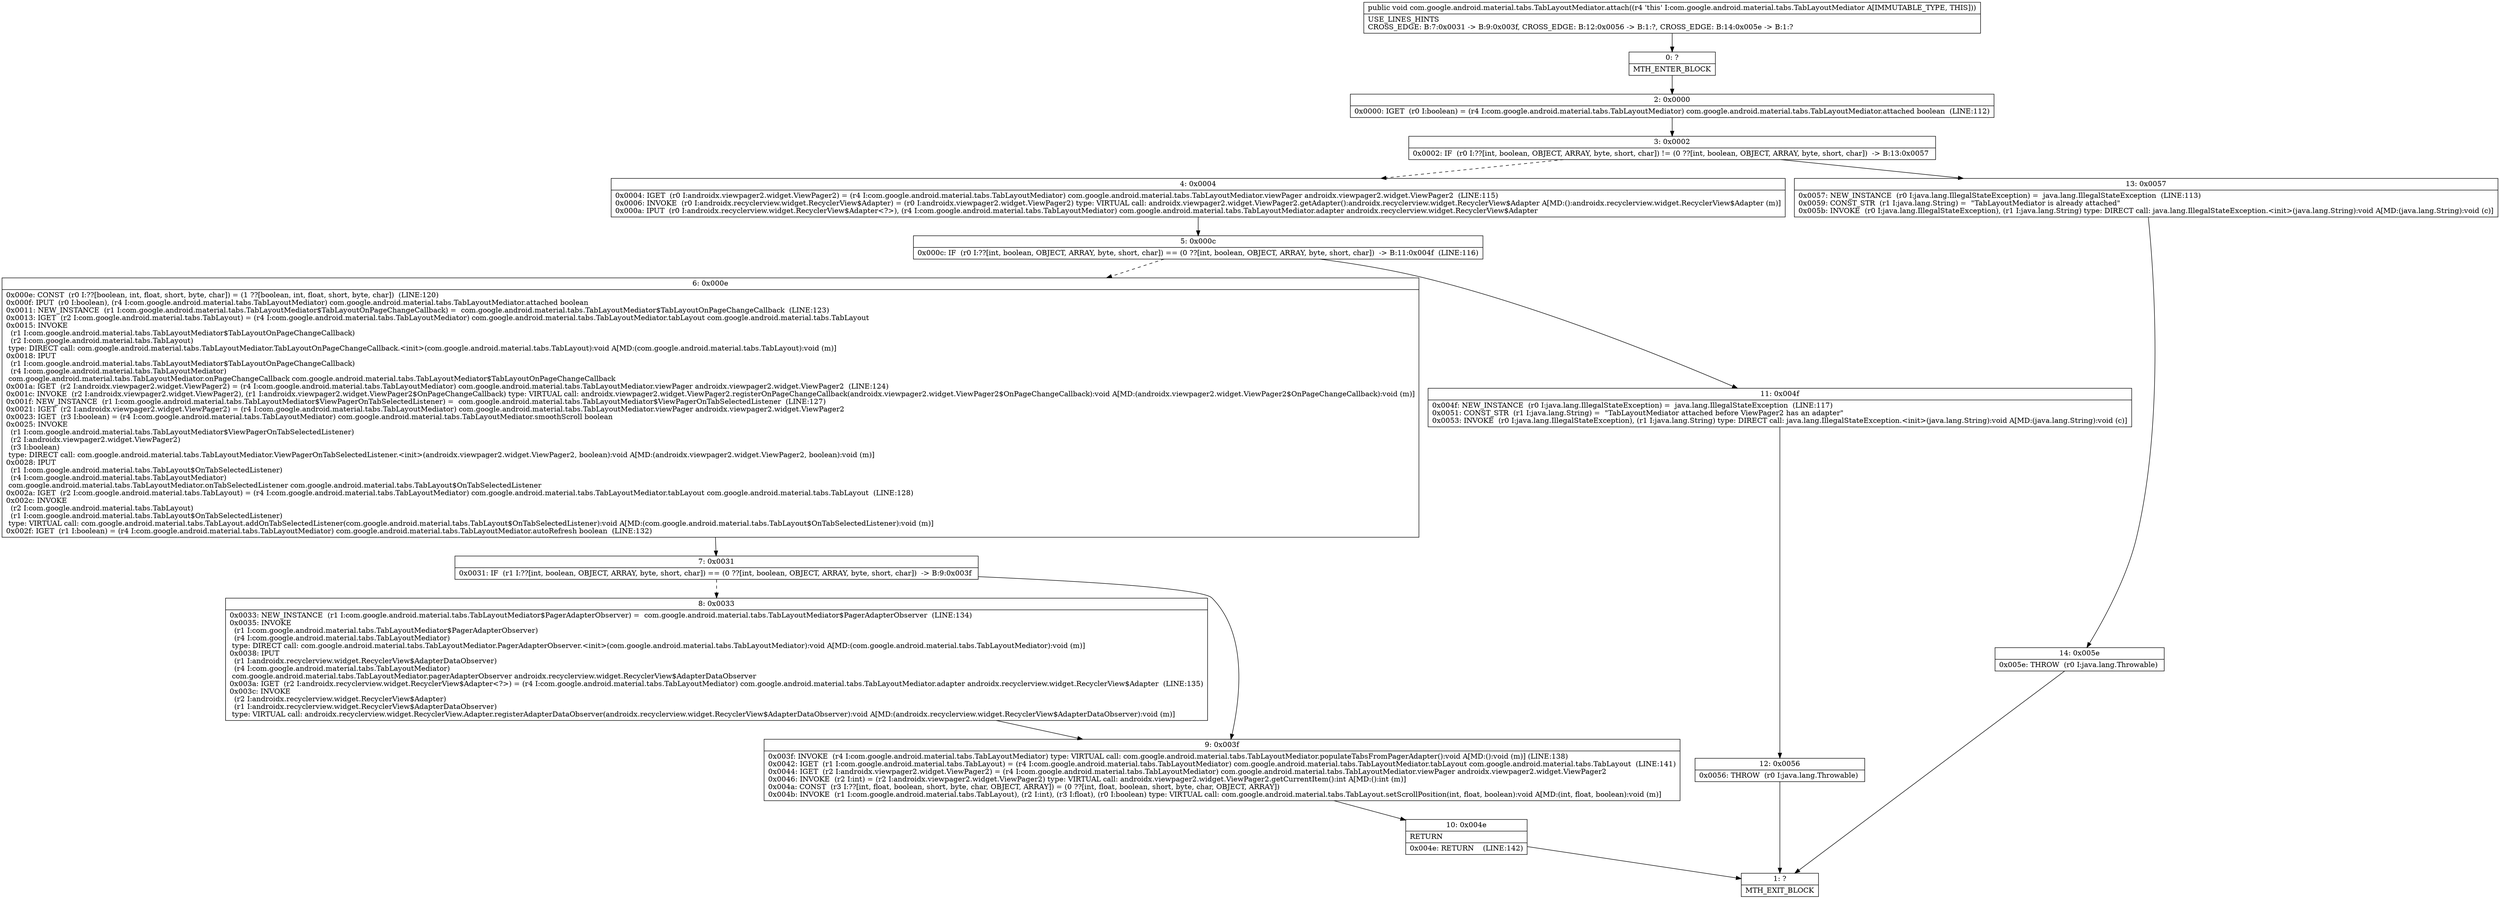 digraph "CFG forcom.google.android.material.tabs.TabLayoutMediator.attach()V" {
Node_0 [shape=record,label="{0\:\ ?|MTH_ENTER_BLOCK\l}"];
Node_2 [shape=record,label="{2\:\ 0x0000|0x0000: IGET  (r0 I:boolean) = (r4 I:com.google.android.material.tabs.TabLayoutMediator) com.google.android.material.tabs.TabLayoutMediator.attached boolean  (LINE:112)\l}"];
Node_3 [shape=record,label="{3\:\ 0x0002|0x0002: IF  (r0 I:??[int, boolean, OBJECT, ARRAY, byte, short, char]) != (0 ??[int, boolean, OBJECT, ARRAY, byte, short, char])  \-\> B:13:0x0057 \l}"];
Node_4 [shape=record,label="{4\:\ 0x0004|0x0004: IGET  (r0 I:androidx.viewpager2.widget.ViewPager2) = (r4 I:com.google.android.material.tabs.TabLayoutMediator) com.google.android.material.tabs.TabLayoutMediator.viewPager androidx.viewpager2.widget.ViewPager2  (LINE:115)\l0x0006: INVOKE  (r0 I:androidx.recyclerview.widget.RecyclerView$Adapter) = (r0 I:androidx.viewpager2.widget.ViewPager2) type: VIRTUAL call: androidx.viewpager2.widget.ViewPager2.getAdapter():androidx.recyclerview.widget.RecyclerView$Adapter A[MD:():androidx.recyclerview.widget.RecyclerView$Adapter (m)]\l0x000a: IPUT  (r0 I:androidx.recyclerview.widget.RecyclerView$Adapter\<?\>), (r4 I:com.google.android.material.tabs.TabLayoutMediator) com.google.android.material.tabs.TabLayoutMediator.adapter androidx.recyclerview.widget.RecyclerView$Adapter \l}"];
Node_5 [shape=record,label="{5\:\ 0x000c|0x000c: IF  (r0 I:??[int, boolean, OBJECT, ARRAY, byte, short, char]) == (0 ??[int, boolean, OBJECT, ARRAY, byte, short, char])  \-\> B:11:0x004f  (LINE:116)\l}"];
Node_6 [shape=record,label="{6\:\ 0x000e|0x000e: CONST  (r0 I:??[boolean, int, float, short, byte, char]) = (1 ??[boolean, int, float, short, byte, char])  (LINE:120)\l0x000f: IPUT  (r0 I:boolean), (r4 I:com.google.android.material.tabs.TabLayoutMediator) com.google.android.material.tabs.TabLayoutMediator.attached boolean \l0x0011: NEW_INSTANCE  (r1 I:com.google.android.material.tabs.TabLayoutMediator$TabLayoutOnPageChangeCallback) =  com.google.android.material.tabs.TabLayoutMediator$TabLayoutOnPageChangeCallback  (LINE:123)\l0x0013: IGET  (r2 I:com.google.android.material.tabs.TabLayout) = (r4 I:com.google.android.material.tabs.TabLayoutMediator) com.google.android.material.tabs.TabLayoutMediator.tabLayout com.google.android.material.tabs.TabLayout \l0x0015: INVOKE  \l  (r1 I:com.google.android.material.tabs.TabLayoutMediator$TabLayoutOnPageChangeCallback)\l  (r2 I:com.google.android.material.tabs.TabLayout)\l type: DIRECT call: com.google.android.material.tabs.TabLayoutMediator.TabLayoutOnPageChangeCallback.\<init\>(com.google.android.material.tabs.TabLayout):void A[MD:(com.google.android.material.tabs.TabLayout):void (m)]\l0x0018: IPUT  \l  (r1 I:com.google.android.material.tabs.TabLayoutMediator$TabLayoutOnPageChangeCallback)\l  (r4 I:com.google.android.material.tabs.TabLayoutMediator)\l com.google.android.material.tabs.TabLayoutMediator.onPageChangeCallback com.google.android.material.tabs.TabLayoutMediator$TabLayoutOnPageChangeCallback \l0x001a: IGET  (r2 I:androidx.viewpager2.widget.ViewPager2) = (r4 I:com.google.android.material.tabs.TabLayoutMediator) com.google.android.material.tabs.TabLayoutMediator.viewPager androidx.viewpager2.widget.ViewPager2  (LINE:124)\l0x001c: INVOKE  (r2 I:androidx.viewpager2.widget.ViewPager2), (r1 I:androidx.viewpager2.widget.ViewPager2$OnPageChangeCallback) type: VIRTUAL call: androidx.viewpager2.widget.ViewPager2.registerOnPageChangeCallback(androidx.viewpager2.widget.ViewPager2$OnPageChangeCallback):void A[MD:(androidx.viewpager2.widget.ViewPager2$OnPageChangeCallback):void (m)]\l0x001f: NEW_INSTANCE  (r1 I:com.google.android.material.tabs.TabLayoutMediator$ViewPagerOnTabSelectedListener) =  com.google.android.material.tabs.TabLayoutMediator$ViewPagerOnTabSelectedListener  (LINE:127)\l0x0021: IGET  (r2 I:androidx.viewpager2.widget.ViewPager2) = (r4 I:com.google.android.material.tabs.TabLayoutMediator) com.google.android.material.tabs.TabLayoutMediator.viewPager androidx.viewpager2.widget.ViewPager2 \l0x0023: IGET  (r3 I:boolean) = (r4 I:com.google.android.material.tabs.TabLayoutMediator) com.google.android.material.tabs.TabLayoutMediator.smoothScroll boolean \l0x0025: INVOKE  \l  (r1 I:com.google.android.material.tabs.TabLayoutMediator$ViewPagerOnTabSelectedListener)\l  (r2 I:androidx.viewpager2.widget.ViewPager2)\l  (r3 I:boolean)\l type: DIRECT call: com.google.android.material.tabs.TabLayoutMediator.ViewPagerOnTabSelectedListener.\<init\>(androidx.viewpager2.widget.ViewPager2, boolean):void A[MD:(androidx.viewpager2.widget.ViewPager2, boolean):void (m)]\l0x0028: IPUT  \l  (r1 I:com.google.android.material.tabs.TabLayout$OnTabSelectedListener)\l  (r4 I:com.google.android.material.tabs.TabLayoutMediator)\l com.google.android.material.tabs.TabLayoutMediator.onTabSelectedListener com.google.android.material.tabs.TabLayout$OnTabSelectedListener \l0x002a: IGET  (r2 I:com.google.android.material.tabs.TabLayout) = (r4 I:com.google.android.material.tabs.TabLayoutMediator) com.google.android.material.tabs.TabLayoutMediator.tabLayout com.google.android.material.tabs.TabLayout  (LINE:128)\l0x002c: INVOKE  \l  (r2 I:com.google.android.material.tabs.TabLayout)\l  (r1 I:com.google.android.material.tabs.TabLayout$OnTabSelectedListener)\l type: VIRTUAL call: com.google.android.material.tabs.TabLayout.addOnTabSelectedListener(com.google.android.material.tabs.TabLayout$OnTabSelectedListener):void A[MD:(com.google.android.material.tabs.TabLayout$OnTabSelectedListener):void (m)]\l0x002f: IGET  (r1 I:boolean) = (r4 I:com.google.android.material.tabs.TabLayoutMediator) com.google.android.material.tabs.TabLayoutMediator.autoRefresh boolean  (LINE:132)\l}"];
Node_7 [shape=record,label="{7\:\ 0x0031|0x0031: IF  (r1 I:??[int, boolean, OBJECT, ARRAY, byte, short, char]) == (0 ??[int, boolean, OBJECT, ARRAY, byte, short, char])  \-\> B:9:0x003f \l}"];
Node_8 [shape=record,label="{8\:\ 0x0033|0x0033: NEW_INSTANCE  (r1 I:com.google.android.material.tabs.TabLayoutMediator$PagerAdapterObserver) =  com.google.android.material.tabs.TabLayoutMediator$PagerAdapterObserver  (LINE:134)\l0x0035: INVOKE  \l  (r1 I:com.google.android.material.tabs.TabLayoutMediator$PagerAdapterObserver)\l  (r4 I:com.google.android.material.tabs.TabLayoutMediator)\l type: DIRECT call: com.google.android.material.tabs.TabLayoutMediator.PagerAdapterObserver.\<init\>(com.google.android.material.tabs.TabLayoutMediator):void A[MD:(com.google.android.material.tabs.TabLayoutMediator):void (m)]\l0x0038: IPUT  \l  (r1 I:androidx.recyclerview.widget.RecyclerView$AdapterDataObserver)\l  (r4 I:com.google.android.material.tabs.TabLayoutMediator)\l com.google.android.material.tabs.TabLayoutMediator.pagerAdapterObserver androidx.recyclerview.widget.RecyclerView$AdapterDataObserver \l0x003a: IGET  (r2 I:androidx.recyclerview.widget.RecyclerView$Adapter\<?\>) = (r4 I:com.google.android.material.tabs.TabLayoutMediator) com.google.android.material.tabs.TabLayoutMediator.adapter androidx.recyclerview.widget.RecyclerView$Adapter  (LINE:135)\l0x003c: INVOKE  \l  (r2 I:androidx.recyclerview.widget.RecyclerView$Adapter)\l  (r1 I:androidx.recyclerview.widget.RecyclerView$AdapterDataObserver)\l type: VIRTUAL call: androidx.recyclerview.widget.RecyclerView.Adapter.registerAdapterDataObserver(androidx.recyclerview.widget.RecyclerView$AdapterDataObserver):void A[MD:(androidx.recyclerview.widget.RecyclerView$AdapterDataObserver):void (m)]\l}"];
Node_9 [shape=record,label="{9\:\ 0x003f|0x003f: INVOKE  (r4 I:com.google.android.material.tabs.TabLayoutMediator) type: VIRTUAL call: com.google.android.material.tabs.TabLayoutMediator.populateTabsFromPagerAdapter():void A[MD:():void (m)] (LINE:138)\l0x0042: IGET  (r1 I:com.google.android.material.tabs.TabLayout) = (r4 I:com.google.android.material.tabs.TabLayoutMediator) com.google.android.material.tabs.TabLayoutMediator.tabLayout com.google.android.material.tabs.TabLayout  (LINE:141)\l0x0044: IGET  (r2 I:androidx.viewpager2.widget.ViewPager2) = (r4 I:com.google.android.material.tabs.TabLayoutMediator) com.google.android.material.tabs.TabLayoutMediator.viewPager androidx.viewpager2.widget.ViewPager2 \l0x0046: INVOKE  (r2 I:int) = (r2 I:androidx.viewpager2.widget.ViewPager2) type: VIRTUAL call: androidx.viewpager2.widget.ViewPager2.getCurrentItem():int A[MD:():int (m)]\l0x004a: CONST  (r3 I:??[int, float, boolean, short, byte, char, OBJECT, ARRAY]) = (0 ??[int, float, boolean, short, byte, char, OBJECT, ARRAY]) \l0x004b: INVOKE  (r1 I:com.google.android.material.tabs.TabLayout), (r2 I:int), (r3 I:float), (r0 I:boolean) type: VIRTUAL call: com.google.android.material.tabs.TabLayout.setScrollPosition(int, float, boolean):void A[MD:(int, float, boolean):void (m)]\l}"];
Node_10 [shape=record,label="{10\:\ 0x004e|RETURN\l|0x004e: RETURN    (LINE:142)\l}"];
Node_1 [shape=record,label="{1\:\ ?|MTH_EXIT_BLOCK\l}"];
Node_11 [shape=record,label="{11\:\ 0x004f|0x004f: NEW_INSTANCE  (r0 I:java.lang.IllegalStateException) =  java.lang.IllegalStateException  (LINE:117)\l0x0051: CONST_STR  (r1 I:java.lang.String) =  \"TabLayoutMediator attached before ViewPager2 has an adapter\" \l0x0053: INVOKE  (r0 I:java.lang.IllegalStateException), (r1 I:java.lang.String) type: DIRECT call: java.lang.IllegalStateException.\<init\>(java.lang.String):void A[MD:(java.lang.String):void (c)]\l}"];
Node_12 [shape=record,label="{12\:\ 0x0056|0x0056: THROW  (r0 I:java.lang.Throwable) \l}"];
Node_13 [shape=record,label="{13\:\ 0x0057|0x0057: NEW_INSTANCE  (r0 I:java.lang.IllegalStateException) =  java.lang.IllegalStateException  (LINE:113)\l0x0059: CONST_STR  (r1 I:java.lang.String) =  \"TabLayoutMediator is already attached\" \l0x005b: INVOKE  (r0 I:java.lang.IllegalStateException), (r1 I:java.lang.String) type: DIRECT call: java.lang.IllegalStateException.\<init\>(java.lang.String):void A[MD:(java.lang.String):void (c)]\l}"];
Node_14 [shape=record,label="{14\:\ 0x005e|0x005e: THROW  (r0 I:java.lang.Throwable) \l}"];
MethodNode[shape=record,label="{public void com.google.android.material.tabs.TabLayoutMediator.attach((r4 'this' I:com.google.android.material.tabs.TabLayoutMediator A[IMMUTABLE_TYPE, THIS]))  | USE_LINES_HINTS\lCROSS_EDGE: B:7:0x0031 \-\> B:9:0x003f, CROSS_EDGE: B:12:0x0056 \-\> B:1:?, CROSS_EDGE: B:14:0x005e \-\> B:1:?\l}"];
MethodNode -> Node_0;Node_0 -> Node_2;
Node_2 -> Node_3;
Node_3 -> Node_4[style=dashed];
Node_3 -> Node_13;
Node_4 -> Node_5;
Node_5 -> Node_6[style=dashed];
Node_5 -> Node_11;
Node_6 -> Node_7;
Node_7 -> Node_8[style=dashed];
Node_7 -> Node_9;
Node_8 -> Node_9;
Node_9 -> Node_10;
Node_10 -> Node_1;
Node_11 -> Node_12;
Node_12 -> Node_1;
Node_13 -> Node_14;
Node_14 -> Node_1;
}

